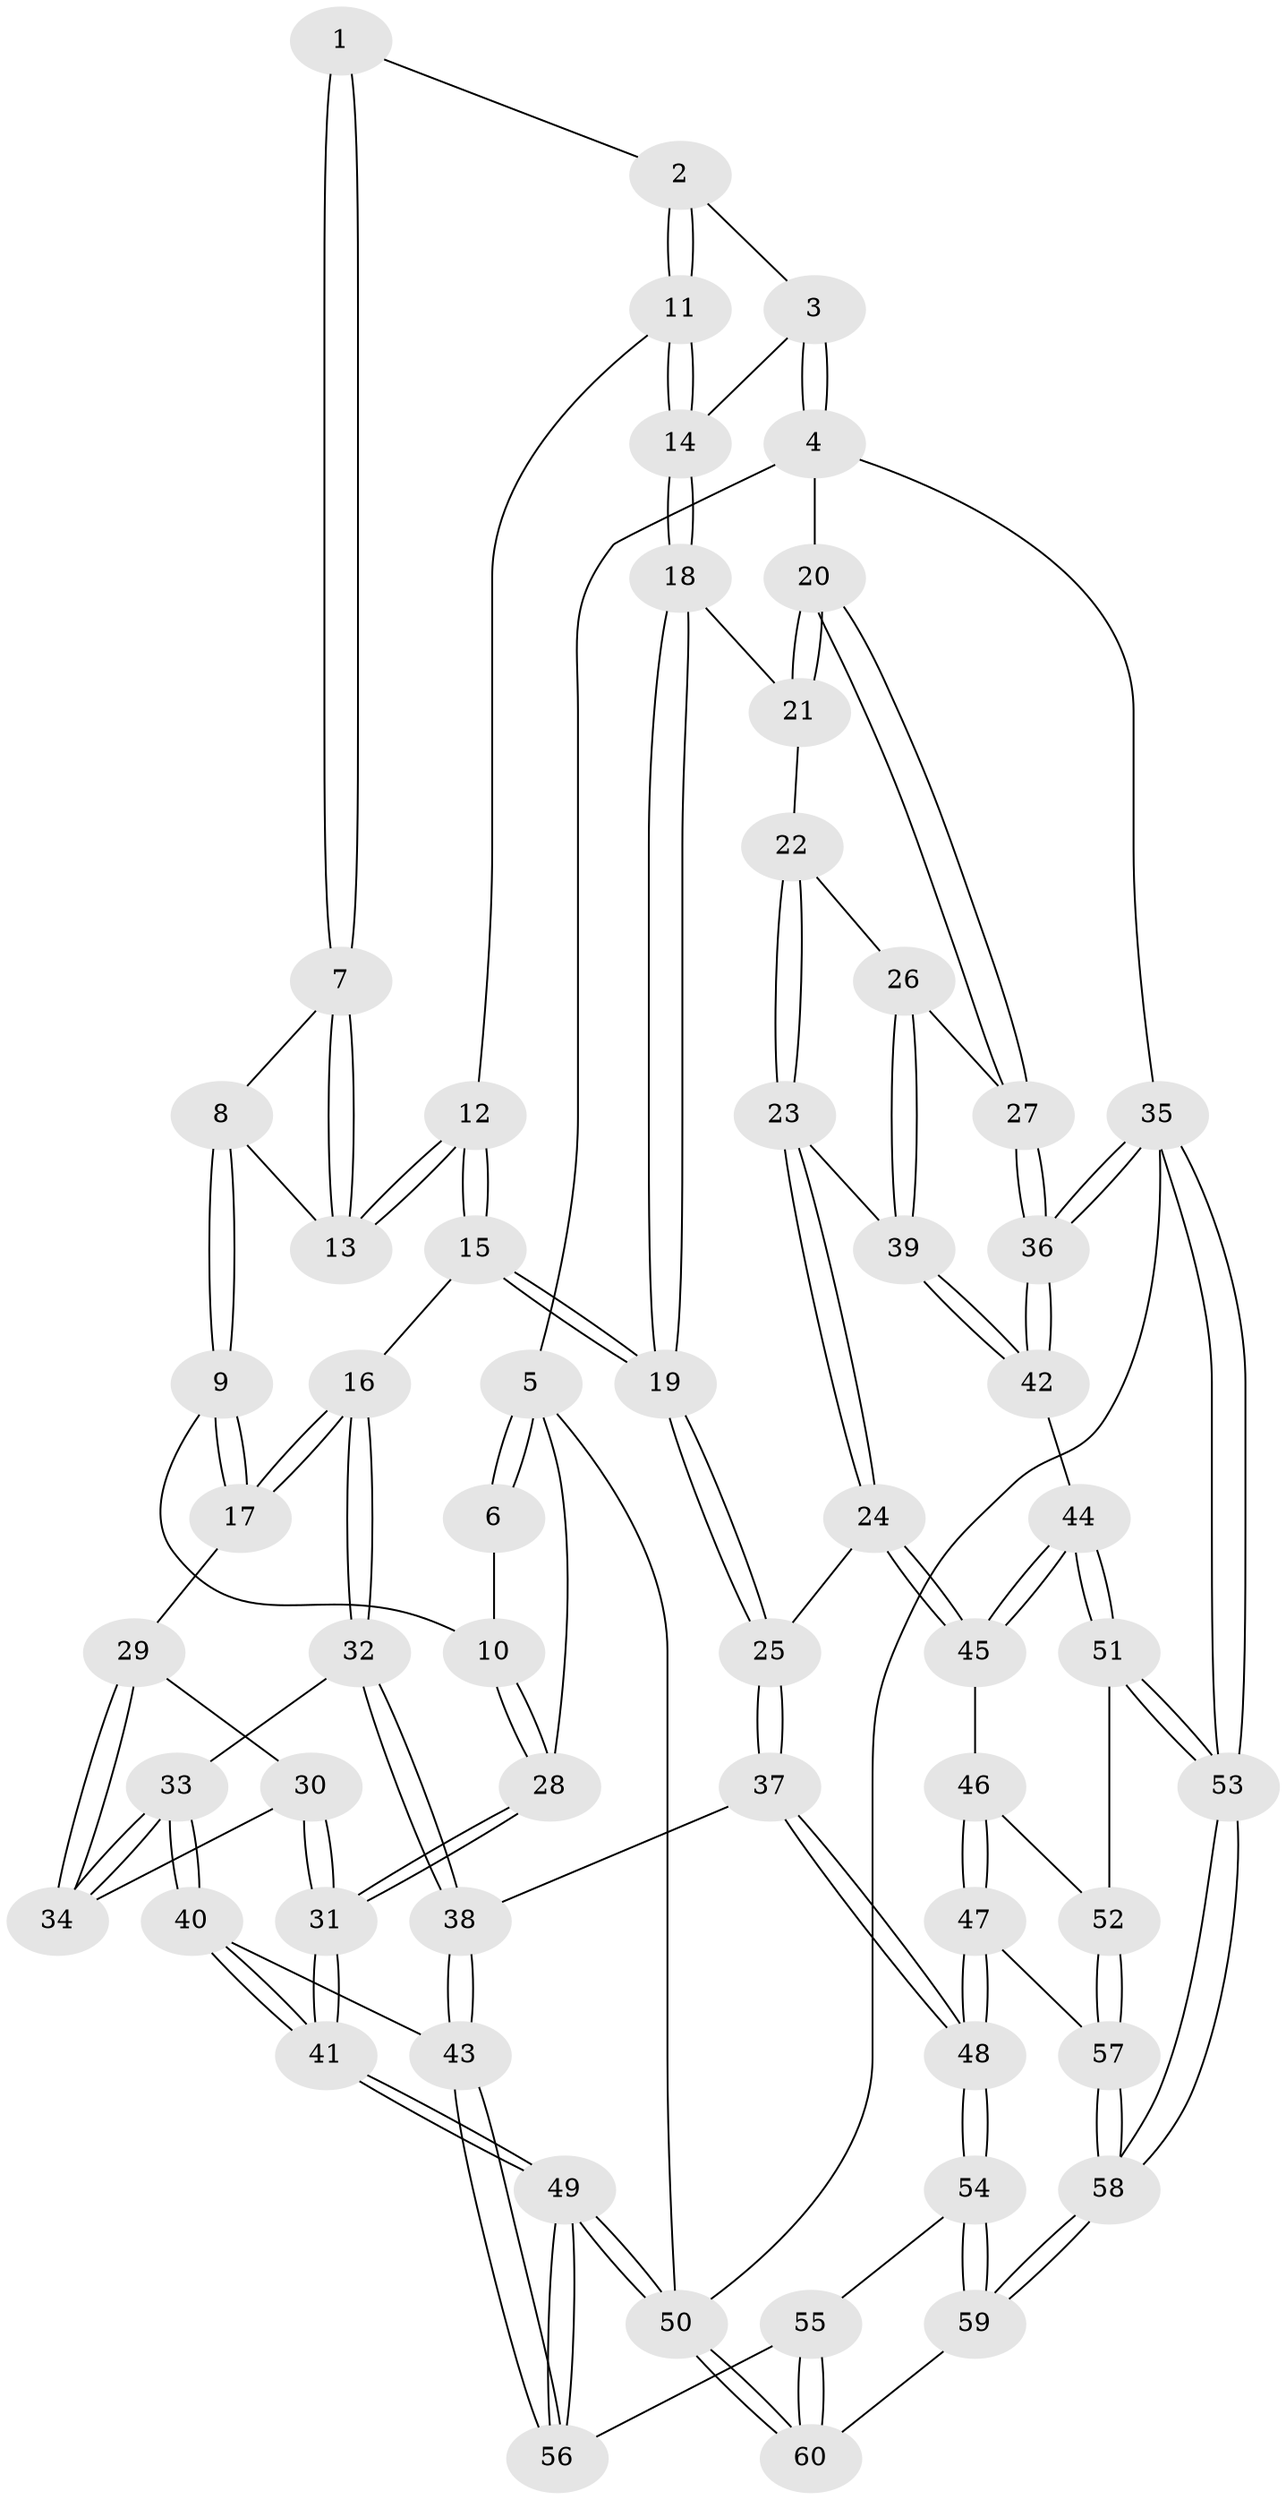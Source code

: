 // Generated by graph-tools (version 1.1) at 2025/11/02/27/25 16:11:54]
// undirected, 60 vertices, 147 edges
graph export_dot {
graph [start="1"]
  node [color=gray90,style=filled];
  1 [pos="+0.29268368922202526+0"];
  2 [pos="+0.5274908700408407+0"];
  3 [pos="+0.6766807223261417+0"];
  4 [pos="+1+0"];
  5 [pos="+0+0"];
  6 [pos="+0.29053814849411524+0"];
  7 [pos="+0.30675130884184787+0"];
  8 [pos="+0.28362375160535125+0.15249186289948105"];
  9 [pos="+0.13773373353038362+0.24208268688284237"];
  10 [pos="+0.11558598126726763+0.22581319352692025"];
  11 [pos="+0.48332004590006333+0.09172502354325897"];
  12 [pos="+0.4135795391974948+0.16004101586409986"];
  13 [pos="+0.41016654653968176+0.15871221990898618"];
  14 [pos="+0.6216322872575434+0.17574010140496216"];
  15 [pos="+0.46775216246078943+0.3441730328663717"];
  16 [pos="+0.32623470550546163+0.3632697298927286"];
  17 [pos="+0.14352175782143464+0.2537718923771427"];
  18 [pos="+0.6444061107700098+0.22990284995447713"];
  19 [pos="+0.4885352879024416+0.35369645984537845"];
  20 [pos="+1+0"];
  21 [pos="+0.6571972136424543+0.2310905009910556"];
  22 [pos="+0.7394445588143189+0.3161192115617077"];
  23 [pos="+0.6940786226166983+0.5206307527251861"];
  24 [pos="+0.6642372635144983+0.5318791948733023"];
  25 [pos="+0.5451200424575959+0.4896634960567784"];
  26 [pos="+0.9662859885933917+0.33480486609418225"];
  27 [pos="+1+0.286468442984375"];
  28 [pos="+0+0.09688986758583867"];
  29 [pos="+0.1227887209945921+0.348297049655311"];
  30 [pos="+0+0.45724003031330135"];
  31 [pos="+0+0.5303497856462186"];
  32 [pos="+0.26768040494338297+0.5284142733496042"];
  33 [pos="+0.14136025880331712+0.5029858441608364"];
  34 [pos="+0.13340513957087796+0.47548381722021255"];
  35 [pos="+1+1"];
  36 [pos="+1+0.6239854625669506"];
  37 [pos="+0.42059662143966675+0.6307772729849954"];
  38 [pos="+0.32432673464294+0.6361650422691102"];
  39 [pos="+0.7570908615227067+0.5216898490683523"];
  40 [pos="+0.06369680928470038+0.5967092494475144"];
  41 [pos="+0+0.6445876645641796"];
  42 [pos="+0.8914770661074387+0.6292372871205298"];
  43 [pos="+0.2395791453690102+0.7327728208232238"];
  44 [pos="+0.8356535960343908+0.6985166215363229"];
  45 [pos="+0.6683556268233188+0.6111320865266067"];
  46 [pos="+0.6657310707708494+0.6489414599561619"];
  47 [pos="+0.5798106208453968+0.7789555785824822"];
  48 [pos="+0.5373211965839776+0.8172872036080807"];
  49 [pos="+0+0.8254635352830751"];
  50 [pos="+0+1"];
  51 [pos="+0.823330894012475+0.7215897300548392"];
  52 [pos="+0.7550675243145082+0.739347797475572"];
  53 [pos="+1+1"];
  54 [pos="+0.5314089370863457+0.8752472273537424"];
  55 [pos="+0.2328573035266864+0.883613633165012"];
  56 [pos="+0.2131208384560544+0.8539052896052751"];
  57 [pos="+0.7398173124270085+0.775603609712516"];
  58 [pos="+0.8091950392636773+1"];
  59 [pos="+0.7021530739804159+1"];
  60 [pos="+0.2318132925778516+1"];
  1 -- 2;
  1 -- 7;
  1 -- 7;
  2 -- 3;
  2 -- 11;
  2 -- 11;
  3 -- 4;
  3 -- 4;
  3 -- 14;
  4 -- 5;
  4 -- 20;
  4 -- 35;
  5 -- 6;
  5 -- 6;
  5 -- 28;
  5 -- 50;
  6 -- 10;
  7 -- 8;
  7 -- 13;
  7 -- 13;
  8 -- 9;
  8 -- 9;
  8 -- 13;
  9 -- 10;
  9 -- 17;
  9 -- 17;
  10 -- 28;
  10 -- 28;
  11 -- 12;
  11 -- 14;
  11 -- 14;
  12 -- 13;
  12 -- 13;
  12 -- 15;
  12 -- 15;
  14 -- 18;
  14 -- 18;
  15 -- 16;
  15 -- 19;
  15 -- 19;
  16 -- 17;
  16 -- 17;
  16 -- 32;
  16 -- 32;
  17 -- 29;
  18 -- 19;
  18 -- 19;
  18 -- 21;
  19 -- 25;
  19 -- 25;
  20 -- 21;
  20 -- 21;
  20 -- 27;
  20 -- 27;
  21 -- 22;
  22 -- 23;
  22 -- 23;
  22 -- 26;
  23 -- 24;
  23 -- 24;
  23 -- 39;
  24 -- 25;
  24 -- 45;
  24 -- 45;
  25 -- 37;
  25 -- 37;
  26 -- 27;
  26 -- 39;
  26 -- 39;
  27 -- 36;
  27 -- 36;
  28 -- 31;
  28 -- 31;
  29 -- 30;
  29 -- 34;
  29 -- 34;
  30 -- 31;
  30 -- 31;
  30 -- 34;
  31 -- 41;
  31 -- 41;
  32 -- 33;
  32 -- 38;
  32 -- 38;
  33 -- 34;
  33 -- 34;
  33 -- 40;
  33 -- 40;
  35 -- 36;
  35 -- 36;
  35 -- 53;
  35 -- 53;
  35 -- 50;
  36 -- 42;
  36 -- 42;
  37 -- 38;
  37 -- 48;
  37 -- 48;
  38 -- 43;
  38 -- 43;
  39 -- 42;
  39 -- 42;
  40 -- 41;
  40 -- 41;
  40 -- 43;
  41 -- 49;
  41 -- 49;
  42 -- 44;
  43 -- 56;
  43 -- 56;
  44 -- 45;
  44 -- 45;
  44 -- 51;
  44 -- 51;
  45 -- 46;
  46 -- 47;
  46 -- 47;
  46 -- 52;
  47 -- 48;
  47 -- 48;
  47 -- 57;
  48 -- 54;
  48 -- 54;
  49 -- 50;
  49 -- 50;
  49 -- 56;
  49 -- 56;
  50 -- 60;
  50 -- 60;
  51 -- 52;
  51 -- 53;
  51 -- 53;
  52 -- 57;
  52 -- 57;
  53 -- 58;
  53 -- 58;
  54 -- 55;
  54 -- 59;
  54 -- 59;
  55 -- 56;
  55 -- 60;
  55 -- 60;
  57 -- 58;
  57 -- 58;
  58 -- 59;
  58 -- 59;
  59 -- 60;
}
